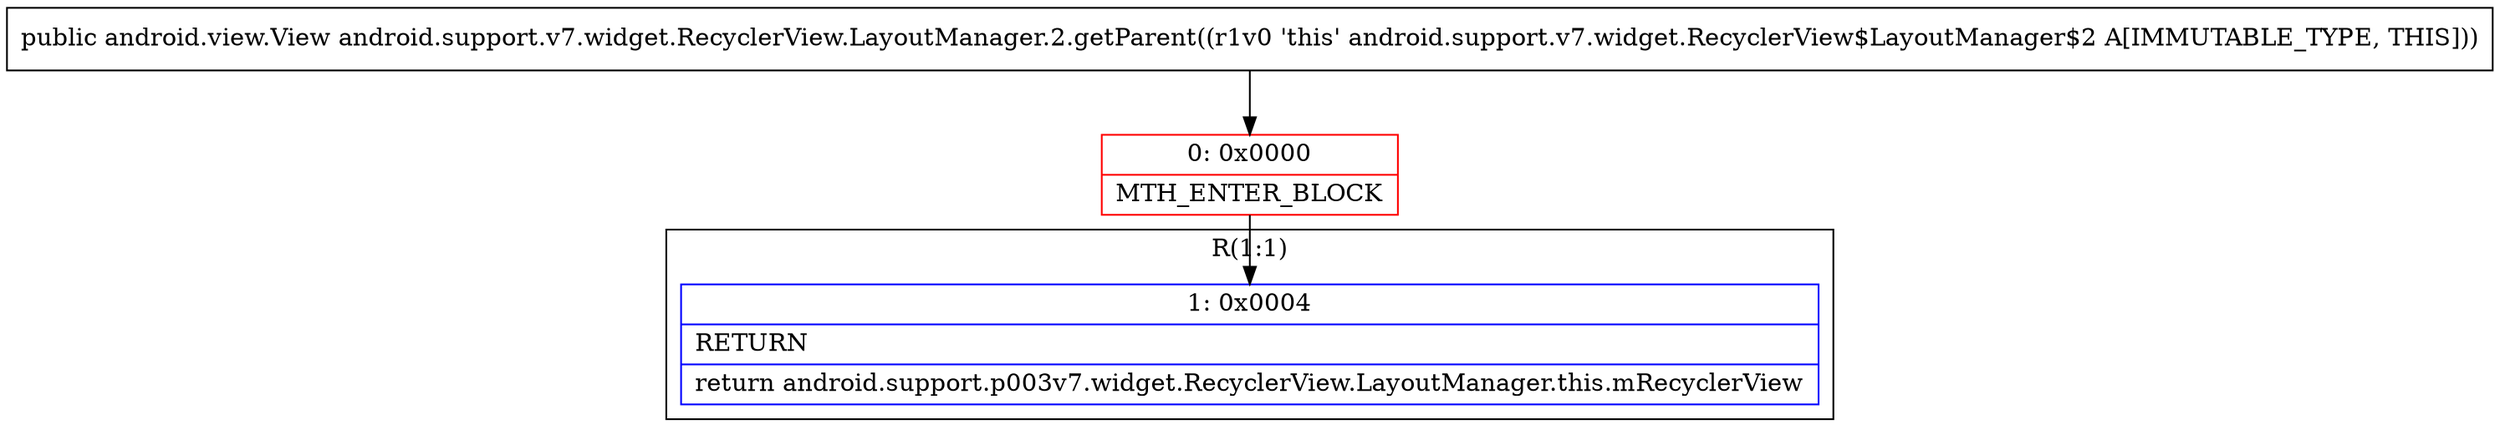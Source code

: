 digraph "CFG forandroid.support.v7.widget.RecyclerView.LayoutManager.2.getParent()Landroid\/view\/View;" {
subgraph cluster_Region_2030932788 {
label = "R(1:1)";
node [shape=record,color=blue];
Node_1 [shape=record,label="{1\:\ 0x0004|RETURN\l|return android.support.p003v7.widget.RecyclerView.LayoutManager.this.mRecyclerView\l}"];
}
Node_0 [shape=record,color=red,label="{0\:\ 0x0000|MTH_ENTER_BLOCK\l}"];
MethodNode[shape=record,label="{public android.view.View android.support.v7.widget.RecyclerView.LayoutManager.2.getParent((r1v0 'this' android.support.v7.widget.RecyclerView$LayoutManager$2 A[IMMUTABLE_TYPE, THIS])) }"];
MethodNode -> Node_0;
Node_0 -> Node_1;
}

